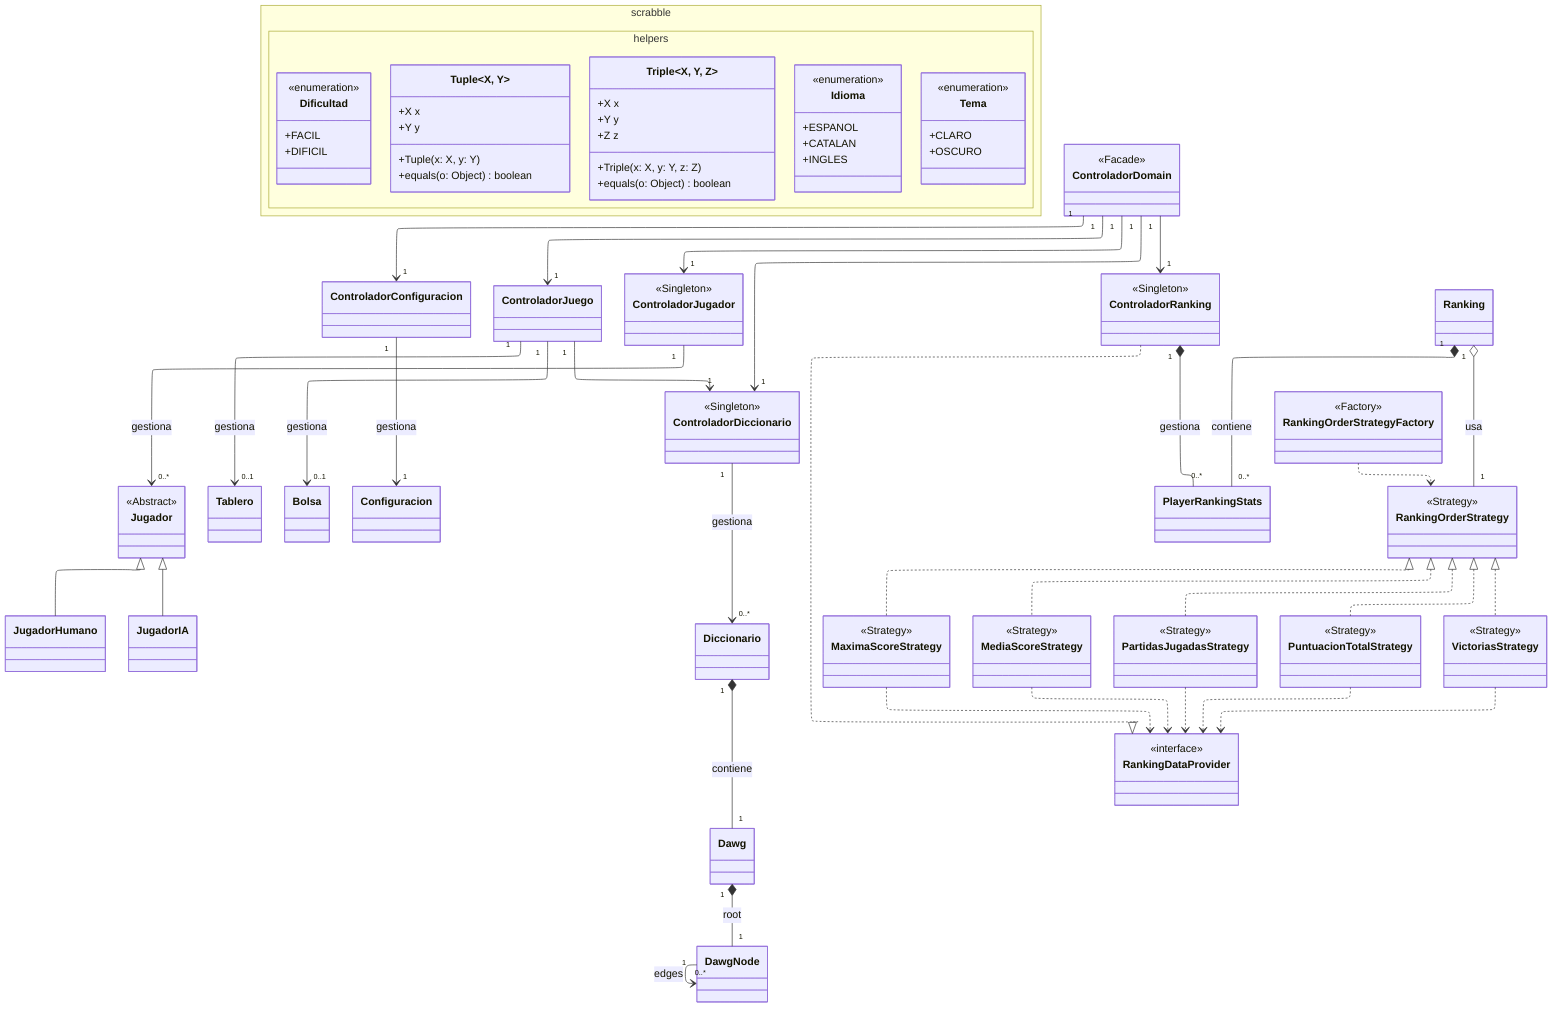 ---
config:
  layout: elk
---
classDiagram
    direction TB
    
    %% Controlador principal (Facade)
    class ControladorDomain {
        <<Facade>>
    }
    
    %% Controladores específicos
    class ControladorConfiguracion {
    }
    
    class ControladorJuego {
    }
    
    class ControladorJugador {
        <<Singleton>>
    }
    
    class ControladorRanking {
        <<Singleton>>
    }
    
    class ControladorDiccionario {
        <<Singleton>>
    }
    
    %% Modelos
    class Jugador {
        <<Abstract>>
    }
    
    class JugadorHumano {
    }
    
    class JugadorIA {
    }
    
    class Tablero {
    }
    
    class Bolsa {
    }
    
    class Diccionario {
    }
    
    class Dawg {
    }
    
    class DawgNode {
    }
    
    class Configuracion {
    }
    
    class Ranking {
    }
    
    class PlayerRankingStats {
    }
    
    %% Estrategias de Ranking (Patrón Strategy)
    class RankingOrderStrategy {
        <<Strategy>>
        <<interface>>
    }
    
    class MaximaScoreStrategy {
        <<Strategy>>
    }
    
    class MediaScoreStrategy {
        <<Strategy>>
    }
    
    class PartidasJugadasStrategy {
        <<Strategy>>
    }
    
    class RankingOrderStrategyFactory {
        <<Factory>>
    }
    
    %% Proveedor de datos para Ranking
    class RankingDataProvider {
        <<interface>>
    }
    
    class PuntuacionTotalStrategy {
        <<Strategy>>
    }
    
    class VictoriasStrategy {
        <<Strategy>>
    }

    namespace scrabble.helpers {

    class Tuple~X, Y~ {
        +X x
        +Y y
        +Tuple(x: X, y: Y)
        +equals(o: Object) boolean
    }

    class Triple~X, Y, Z~ {
        +X x
        +Y y
        +Z z
        +Triple(x: X, y: Y, z: Z)
        +equals(o: Object) boolean
    }

    class Dificultad {
        <<enumeration>>
        +FACIL
        +DIFICIL
    }

    class Idioma {
        <<enumeration>>
        +ESPANOL
        +CATALAN
        +INGLES
    }

    class Tema {
        <<enumeration>>
        +CLARO
        +OSCURO
    }
    }
    
    %% --- Relaciones principales ---
    ControladorJugador "1" --> "0..*" Jugador : gestiona
    ControladorConfiguracion "1" --> "1" Configuracion : gestiona
    ControladorJuego "1" --> "0..1" Tablero : gestiona
    ControladorJuego "1" --> "0..1" Bolsa : gestiona
    ControladorRanking "1" *-- "0..*" PlayerRankingStats : gestiona
    ControladorDiccionario "1" --> "0..*" Diccionario : gestiona
    Diccionario "1" *-- "1" Dawg : contiene
    Dawg "1" *-- "1" DawgNode : root
    DawgNode "1" --> "0..*" DawgNode : edges
    Ranking "1" *-- "0..*" PlayerRankingStats : contiene
    Ranking "1" o-- "1" RankingOrderStrategy : usa
    
    %% --- Otras relaciones ---
    ControladorDomain "1" --> "1" ControladorConfiguracion
    ControladorDomain "1" --> "1" ControladorJuego
    ControladorDomain "1" --> "1" ControladorRanking
    ControladorDomain "1" --> "1" ControladorJugador
    ControladorDomain "1" --> "1" ControladorDiccionario
    ControladorJuego "1" --> "1" ControladorDiccionario
    ControladorRanking ..|> RankingDataProvider
    Jugador <|-- JugadorHumano
    Jugador <|-- JugadorIA
    RankingOrderStrategy <|.. VictoriasStrategy
    RankingOrderStrategy <|.. PuntuacionTotalStrategy
    RankingOrderStrategy <|.. MaximaScoreStrategy
    RankingOrderStrategy <|.. MediaScoreStrategy
    RankingOrderStrategy <|.. PartidasJugadasStrategy
    RankingOrderStrategyFactory ..> RankingOrderStrategy
    MaximaScoreStrategy ..> RankingDataProvider
    MediaScoreStrategy ..> RankingDataProvider
    PartidasJugadasStrategy ..> RankingDataProvider
    VictoriasStrategy ..> RankingDataProvider
    PuntuacionTotalStrategy ..> RankingDataProvider